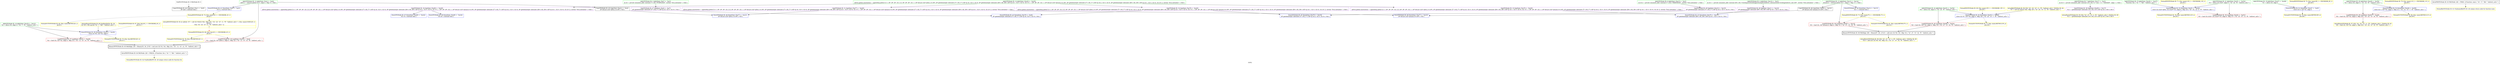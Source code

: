 digraph "SVFG" {
	label="SVFG";

	Node0x558d7913f040 [shape=record,color=grey,label="{NullPtrVFGNode ID: 0 PAGNode ID: 0\n}"];
	Node0x558d7913f040 -> Node0x558d79159e10[style=solid];
	Node0x558d79157a20 [shape=record,color=green,label="{AddrVFGNode ID: 2 AddrStmt: [Var7 \<-- Var3]  \n @.str = private unnamed_addr constant [7 x i8] c\"PURPLE\\00\", section \"llvm.metadata\" \{ Glob  \}}"];
	Node0x558d79157a20 -> Node0x558d7915a260[style=solid];
	Node0x558d791580d0 [shape=record,color=green,label="{AddrVFGNode ID: 4 AddrStmt: [Var10 \<-- Var3]  \n @.str.1 = private unnamed_addr constant [80 x i8] c\"/workspaces/build/apps/examples/indirect_call/annotated-working/indirect_call.c\\00\", section \"llvm.metadata\" \{ Glob  \}}"];
	Node0x558d791580d0 -> Node0x558d7915a3d0[style=solid];
	Node0x558d791582c0 [shape=record,color=green,label="{AddrVFGNode ID: 6 AddrStmt: [Var15 \<-- Var3]  \n @.str.2 = private unnamed_addr constant [7 x i8] c\"ORANGE\\00\", section \"llvm.metadata\" \{ Glob  \}}"];
	Node0x558d791582c0 -> Node0x558d7915a540[style=solid];
	Node0x558d791583f0 [shape=record,color=green,label="{AddrVFGNode ID: 7 AddrStmt: [Var17 \<-- Var3]  \n @.str.3 = private unnamed_addr constant [18 x i8] c\"a * mul + b = %d\\0A\\00\", align 1 \{ Glob  \}}"];
	Node0x558d791583f0 -> Node0x558d7915a6b0[style=solid];
	Node0x558d79158b20 [shape=record,color=green,label="{AddrVFGNode ID: 12 AddrStmt: [Var4 \<-- Var6]  \n @foo.a = internal global i32 5, align 4, !dbg !0 \{ Glob  \}}"];
	Node0x558d79158b20 -> Node0x558d79159f80[style=solid];
	Node0x558d79158b20 -> Node0x558d7915ade0[style=solid];
	Node0x558d79158b20 -> Node0x558d7915b680[style=solid];
	Node0x558d79158c90 [shape=record,color=green,label="{AddrVFGNode ID: 13 AddrStmt: [Var12 \<-- Var14]  \n @main.b = internal global i32 1, align 4, !dbg !11 \{ Glob  \}}"];
	Node0x558d79158c90 -> Node0x558d7915a0f0[style=solid];
	Node0x558d79158c90 -> Node0x558d7915af50[style=solid];
	Node0x558d79158c90 -> Node0x558d7915bc20[style=solid];
	Node0x558d79158e00 [shape=record,color=green,label="{AddrVFGNode ID: 14 AddrStmt: [Var20 \<-- Var25]  \n @llvm.global.annotations = appending global [2 x \{ i8*, i8*, i8*, i32 \}] [\{ i8*, i8*, i8*, i32 \} \{ i8* bitcast (i32* @foo.a to i8*), i8* getelementptr inbounds ([7 x i8], [7 x i8]* @.str, i32 0, i32 0), i8* getelementptr inbounds ([80 x i8], [80 x i8]* @.str.1, i32 0, i32 0), i32 10 \}, \{ i8*, i8*, i8*, i32 \} \{ i8* bitcast (i32* @main.b to i8*), i8* getelementptr inbounds ([7 x i8], [7 x i8]* @.str.2, i32 0, i32 0), i8* getelementptr inbounds ([80 x i8], [80 x i8]* @.str.1, i32 0, i32 0), i32 20 \}], section \"llvm.metadata\" \{ Glob  \}}"];
	Node0x558d79158e00 -> Node0x558d7915a820[style=solid];
	Node0x558d79158e00 -> Node0x558d7915a990[style=solid];
	Node0x558d79158e00 -> Node0x558d7915ab00[style=solid];
	Node0x558d79158e00 -> Node0x558d7915ac70[style=solid];
	Node0x558d79159060 [shape=record,color=green,label="{AddrVFGNode ID: 15 AddrStmt: [Var26 \<-- Var27]  \nFunction: foo \{ \"ln\": 7, \"file\": \"indirect_call.c\" \}}"];
	Node0x558d79159060 -> Node0x558d7915c760[style=solid];
	Node0x558d791591d0 [shape=record,color=green,label="{AddrVFGNode ID: 16 AddrStmt: [Var30 \<-- Var31]  \n   %2 = alloca i32, align 4 \{ \"ln\": 7, \"fl\": \"indirect_call.c\" \}}"];
	Node0x558d791591d0 -> Node0x558d7915b0c0[style=solid];
	Node0x558d791591d0 -> Node0x558d7915c3a0[style=solid];
	Node0x558d79159680 [shape=record,color=green,label="{AddrVFGNode ID: 19 AddrStmt: [Var47 \<-- Var48]  \n   %1 = alloca i32, align 4 }"];
	Node0x558d79159680 -> Node0x558d7915c4e0[style=solid];
	Node0x558d79159850 [shape=record,color=green,label="{AddrVFGNode ID: 20 AddrStmt: [Var49 \<-- Var50]  \n   %2 = alloca i32, align 4 \{ \"ln\": 23, \"fl\": \"indirect_call.c\" \}}"];
	Node0x558d79159850 -> Node0x558d7915b230[style=solid];
	Node0x558d79159850 -> Node0x558d7915c620[style=solid];
	Node0x558d791599c0 [shape=record,color=green,label="{AddrVFGNode ID: 21 AddrStmt: [Var51 \<-- Var52]  \n   %3 = alloca i32 (i32)*, align 8 \{ \"ln\": 24, \"fl\": \"indirect_call.c\" \}}"];
	Node0x558d791599c0 -> Node0x558d7915b3a0[style=solid];
	Node0x558d791599c0 -> Node0x558d7915c760[style=solid];
	Node0x558d79159b30 [shape=record,color=green,label="{AddrVFGNode ID: 22 AddrStmt: [Var53 \<-- Var54]  \n   %4 = alloca i32, align 4 \{ \"ln\": 25, \"fl\": \"indirect_call.c\" \}}"];
	Node0x558d79159b30 -> Node0x558d7915b510[style=solid];
	Node0x558d79159b30 -> Node0x558d7915c8a0[style=solid];
	Node0x558d79159e10 [shape=record,color=black,label="{CopyVFGNode ID: 24 CopyStmt: [Var1 \<-- Var0]  \n i8* null \{ constant data \}}"];
	Node0x558d79159f80 [shape=record,color=black,label="{CopyVFGNode ID: 25 CopyStmt: [Var21 \<-- Var4]  \n i8* bitcast (i32* @foo.a to i8*) \{ N/A \}}"];
	Node0x558d79159f80 -> Node0x558d7915bea0[style=solid];
	Node0x558d7915a0f0 [shape=record,color=black,label="{CopyVFGNode ID: 26 CopyStmt: [Var23 \<-- Var12]  \n i8* bitcast (i32* @main.b to i8*) \{ N/A \}}"];
	Node0x558d7915a0f0 -> Node0x558d7915c120[style=solid];
	Node0x558d7915a260 [shape=record,color=purple,label="{GepVFGNode ID: 27 GepStmt: [Var8 \<-- Var7]  \n i8* getelementptr inbounds ([7 x i8], [7 x i8]* @.str, i32 0, i32 0) \{ N/A \}}"];
	Node0x558d7915a260 -> Node0x558d7915b9a0[style=solid];
	Node0x558d7915a3d0 [shape=record,color=purple,label="{GepVFGNode ID: 28 GepStmt: [Var11 \<-- Var10]  \n i8* getelementptr inbounds ([80 x i8], [80 x i8]* @.str.1, i32 0, i32 0) \{ N/A \}}"];
	Node0x558d7915a3d0 -> Node0x558d7915bae0[style=solid];
	Node0x558d7915a540 [shape=record,color=purple,label="{GepVFGNode ID: 29 GepStmt: [Var16 \<-- Var15]  \n i8* getelementptr inbounds ([7 x i8], [7 x i8]* @.str.2, i32 0, i32 0) \{ N/A \}}"];
	Node0x558d7915a540 -> Node0x558d7915bd60[style=solid];
	Node0x558d7915a6b0 [shape=record,color=purple,label="{GepVFGNode ID: 30 GepStmt: [Var69 \<-- Var17]  \n   %11 = getelementptr inbounds [18 x i8], [18 x i8]* @.str.3, i64 0, i64 0 }"];
	Node0x558d7915a6b0 -> Node0x558d7915c9e0[style=solid];
	Node0x558d7915a820 [shape=record,color=purple,label="{GepVFGNode ID: 31 GepStmt: [Var77 \<-- Var20]  \n @llvm.global.annotations = appending global [2 x \{ i8*, i8*, i8*, i32 \}] [\{ i8*, i8*, i8*, i32 \} \{ i8* bitcast (i32* @foo.a to i8*), i8* getelementptr inbounds ([7 x i8], [7 x i8]* @.str, i32 0, i32 0), i8* getelementptr inbounds ([80 x i8], [80 x i8]* @.str.1, i32 0, i32 0), i32 10 \}, \{ i8*, i8*, i8*, i32 \} \{ i8* bitcast (i32* @main.b to i8*), i8* getelementptr inbounds ([7 x i8], [7 x i8]* @.str.2, i32 0, i32 0), i8* getelementptr inbounds ([80 x i8], [80 x i8]* @.str.1, i32 0, i32 0), i32 20 \}], section \"llvm.metadata\" \{ Glob  \}}"];
	Node0x558d7915a820 -> Node0x558d7915bea0[style=solid];
	Node0x558d7915a820 -> Node0x558d7915c120[style=solid];
	Node0x558d7915a990 [shape=record,color=purple,label="{GepVFGNode ID: 32 GepStmt: [Var78 \<-- Var20]  \n @llvm.global.annotations = appending global [2 x \{ i8*, i8*, i8*, i32 \}] [\{ i8*, i8*, i8*, i32 \} \{ i8* bitcast (i32* @foo.a to i8*), i8* getelementptr inbounds ([7 x i8], [7 x i8]* @.str, i32 0, i32 0), i8* getelementptr inbounds ([80 x i8], [80 x i8]* @.str.1, i32 0, i32 0), i32 10 \}, \{ i8*, i8*, i8*, i32 \} \{ i8* bitcast (i32* @main.b to i8*), i8* getelementptr inbounds ([7 x i8], [7 x i8]* @.str.2, i32 0, i32 0), i8* getelementptr inbounds ([80 x i8], [80 x i8]* @.str.1, i32 0, i32 0), i32 20 \}], section \"llvm.metadata\" \{ Glob  \}}"];
	Node0x558d7915a990 -> Node0x558d7915b9a0[style=solid];
	Node0x558d7915a990 -> Node0x558d7915bd60[style=solid];
	Node0x558d7915ab00 [shape=record,color=purple,label="{GepVFGNode ID: 33 GepStmt: [Var79 \<-- Var20]  \n @llvm.global.annotations = appending global [2 x \{ i8*, i8*, i8*, i32 \}] [\{ i8*, i8*, i8*, i32 \} \{ i8* bitcast (i32* @foo.a to i8*), i8* getelementptr inbounds ([7 x i8], [7 x i8]* @.str, i32 0, i32 0), i8* getelementptr inbounds ([80 x i8], [80 x i8]* @.str.1, i32 0, i32 0), i32 10 \}, \{ i8*, i8*, i8*, i32 \} \{ i8* bitcast (i32* @main.b to i8*), i8* getelementptr inbounds ([7 x i8], [7 x i8]* @.str.2, i32 0, i32 0), i8* getelementptr inbounds ([80 x i8], [80 x i8]* @.str.1, i32 0, i32 0), i32 20 \}], section \"llvm.metadata\" \{ Glob  \}}"];
	Node0x558d7915ab00 -> Node0x558d7915bae0[style=solid];
	Node0x558d7915ac70 [shape=record,color=purple,label="{GepVFGNode ID: 34 GepStmt: [Var80 \<-- Var20]  \n @llvm.global.annotations = appending global [2 x \{ i8*, i8*, i8*, i32 \}] [\{ i8*, i8*, i8*, i32 \} \{ i8* bitcast (i32* @foo.a to i8*), i8* getelementptr inbounds ([7 x i8], [7 x i8]* @.str, i32 0, i32 0), i8* getelementptr inbounds ([80 x i8], [80 x i8]* @.str.1, i32 0, i32 0), i32 10 \}, \{ i8*, i8*, i8*, i32 \} \{ i8* bitcast (i32* @main.b to i8*), i8* getelementptr inbounds ([7 x i8], [7 x i8]* @.str.2, i32 0, i32 0), i8* getelementptr inbounds ([80 x i8], [80 x i8]* @.str.1, i32 0, i32 0), i32 20 \}], section \"llvm.metadata\" \{ Glob  \}}"];
	Node0x558d7915ac70 -> Node0x558d7915bfe0[style=solid];
	Node0x558d7915ac70 -> Node0x558d7915c260[style=solid];
	Node0x558d7915ade0 [shape=record,color=red,label="{LoadVFGNode ID: 35 LoadStmt: [Var34 \<-- Var4]  \n   %3 = load i32, i32* @foo.a, align 4, !dbg !22 \{ \"ln\": 13, \"cl\": 10, \"fl\": \"indirect_call.c\" \}}"];
	Node0x558d7915ade0 -> Node0x558d7915ddd0[style=solid];
	Node0x558d7915af50 [shape=record,color=red,label="{LoadVFGNode ID: 36 LoadStmt: [Var67 \<-- Var12]  \n   %9 = load i32, i32* @main.b, align 4, !dbg !31 \{ \"ln\": 27, \"cl\": 36, \"fl\": \"indirect_call.c\" \}}"];
	Node0x558d7915af50 -> Node0x558d7915e0c0[style=solid];
	Node0x558d7915b0c0 [shape=record,color=red,label="{LoadVFGNode ID: 37 LoadStmt: [Var35 \<-- Var30]  \n   %4 = load i32, i32* %2, align 4, !dbg !23 \{ \"ln\": 13, \"cl\": 14, \"fl\": \"indirect_call.c\" \}}"];
	Node0x558d7915b0c0 -> Node0x558d7915ddd0[style=solid];
	Node0x558d7915b230 [shape=record,color=red,label="{LoadVFGNode ID: 38 LoadStmt: [Var63 \<-- Var49]  \n   %6 = load i32, i32* %2, align 4, !dbg !28 \{ \"ln\": 25, \"cl\": 16, \"fl\": \"indirect_call.c\" \}}"];
	Node0x558d7915b230 -> Node0x558d7915cc80[style=solid];
	Node0x558d7915b3a0 [shape=record,color=red,label="{LoadVFGNode ID: 39 LoadStmt: [Var62 \<-- Var51]  \n   %5 = load i32 (i32)*, i32 (i32)** %3, align 8, !dbg !27 \{ \"ln\": 25, \"cl\": 13, \"fl\": \"indirect_call.c\" \}}"];
	Node0x558d7915b510 [shape=record,color=red,label="{LoadVFGNode ID: 40 LoadStmt: [Var66 \<-- Var53]  \n   %8 = load i32, i32* %4, align 4, !dbg !30 \{ \"ln\": 27, \"cl\": 32, \"fl\": \"indirect_call.c\" \}}"];
	Node0x558d7915b510 -> Node0x558d7915e0c0[style=solid];
	Node0x558d7915b680 [shape=record,color=blue,label="{StoreVFGNode ID: 41 StoreStmt: [Var4 \<-- Var5]  \n i32 5 \{ constant data \}}"];
	Node0x558d7915b680 -> Node0x558d79161360[style=dashed];
	Node0x558d7915b9a0 [shape=record,color=blue,label="{StoreVFGNode ID: 42 StoreStmt: [Var78 \<-- Var8]  \n i8* getelementptr inbounds ([7 x i8], [7 x i8]* @.str, i32 0, i32 0) \{ N/A \}}"];
	Node0x558d7915bae0 [shape=record,color=blue,label="{StoreVFGNode ID: 43 StoreStmt: [Var79 \<-- Var11]  \n i8* getelementptr inbounds ([80 x i8], [80 x i8]* @.str.1, i32 0, i32 0) \{ N/A \}}"];
	Node0x558d7915bc20 [shape=record,color=blue,label="{StoreVFGNode ID: 44 StoreStmt: [Var12 \<-- Var13]  \n i32 1 \{ constant data \}}"];
	Node0x558d7915bc20 -> Node0x558d791611c0[style=dashed];
	Node0x558d7915bd60 [shape=record,color=blue,label="{StoreVFGNode ID: 45 StoreStmt: [Var78 \<-- Var16]  \n i8* getelementptr inbounds ([7 x i8], [7 x i8]* @.str.2, i32 0, i32 0) \{ N/A \}}"];
	Node0x558d7915bea0 [shape=record,color=blue,label="{StoreVFGNode ID: 46 StoreStmt: [Var77 \<-- Var21]  \n i8* bitcast (i32* @foo.a to i8*) \{ N/A \}}"];
	Node0x558d7915bfe0 [shape=record,color=blue,label="{StoreVFGNode ID: 47 StoreStmt: [Var80 \<-- Var22]  \n i32 10 \{ constant data \}}"];
	Node0x558d7915c120 [shape=record,color=blue,label="{StoreVFGNode ID: 48 StoreStmt: [Var77 \<-- Var23]  \n i8* bitcast (i32* @main.b to i8*) \{ N/A \}}"];
	Node0x558d7915c260 [shape=record,color=blue,label="{StoreVFGNode ID: 49 StoreStmt: [Var80 \<-- Var24]  \n i32 20 \{ constant data \}}"];
	Node0x558d7915c3a0 [shape=record,color=blue,label="{StoreVFGNode ID: 50 StoreStmt: [Var30 \<-- Var29]  \n   store i32 %0, i32* %2, align 4 }"];
	Node0x558d7915c3a0 -> Node0x558d7915b0c0[style=dashed];
	Node0x558d7915c3a0 -> Node0x558d79161500[style=dashed];
	Node0x558d7915c4e0 [shape=record,color=blue,label="{StoreVFGNode ID: 51 StoreStmt: [Var47 \<-- Var9]  \n   store i32 0, i32* %1, align 4 }"];
	Node0x558d7915c4e0 -> Node0x558d79161c10[style=dashed];
	Node0x558d7915c620 [shape=record,color=blue,label="{StoreVFGNode ID: 52 StoreStmt: [Var49 \<-- Var58]  \n   store i32 3, i32* %2, align 4, !dbg !21 \{ \"ln\": 23, \"cl\": 7, \"fl\": \"indirect_call.c\" \}}"];
	Node0x558d7915c620 -> Node0x558d7915b230[style=dashed];
	Node0x558d7915c620 -> Node0x558d79161f60[style=dashed];
	Node0x558d7915c760 [shape=record,color=blue,label="{StoreVFGNode ID: 53 StoreStmt: [Var51 \<-- Var26]  \n   store i32 (i32)* @foo, i32 (i32)** %3, align 8, !dbg !24 \{ \"ln\": 24, \"cl\": 9, \"fl\": \"indirect_call.c\" \}}"];
	Node0x558d7915c760 -> Node0x558d7915b3a0[style=dashed];
	Node0x558d7915c760 -> Node0x558d79161aa0[style=dashed];
	Node0x558d7915c8a0 [shape=record,color=blue,label="{StoreVFGNode ID: 54 StoreStmt: [Var53 \<-- Var64]  \n   store i32 %7, i32* %4, align 4, !dbg !26 \{ \"ln\": 25, \"cl\": 7, \"fl\": \"indirect_call.c\" \}}"];
	Node0x558d7915c8a0 -> Node0x558d7915b510[style=dashed];
	Node0x558d7915c8a0 -> Node0x558d791618c0[style=dashed];
	Node0x558d7915c9e0 [shape=record,color=yellow,penwidth=2,label="{ActualParmVFGNode ID: 55 CS[\{ \"ln\": 27, \"cl\": 3, \"fl\": \"indirect_call.c\" \}]ValVar ID: 69\n   %11 = getelementptr inbounds [18 x i8], [18 x i8]* @.str.3, i64 0, i64 0 }"];
	Node0x558d7915cb30 [shape=record,color=yellow,penwidth=2,label="{ActualParmVFGNode ID: 56 CS[\{ \"ln\": 27, \"cl\": 3, \"fl\": \"indirect_call.c\" \}]ValVar ID: 68\n   %10 = add nsw i32 %8, %9, !dbg !32 \{ \"ln\": 27, \"cl\": 34, \"fl\": \"indirect_call.c\" \}}"];
	Node0x558d7915cc80 [shape=record,color=yellow,penwidth=2,label="{ActualParmVFGNode ID: 57 CS[\{ \"ln\": 25, \"cl\": 11, \"fl\": \"indirect_call.c\" \}]ValVar ID: 63\n   %6 = load i32, i32* %2, align 4, !dbg !28 \{ \"ln\": 25, \"cl\": 16, \"fl\": \"indirect_call.c\" \}}"];
	Node0x558d7915cfc0 [shape=record,color=yellow,penwidth=2,label="{ActualRetVFGNode ID: 59 CS[\{ \"ln\": 25, \"cl\": 11, \"fl\": \"indirect_call.c\" \}]ValVar ID: 64\n   %7 = call i32 %5(i32 %6), !dbg !29 \{ \"ln\": 25, \"cl\": 11, \"fl\": \"indirect_call.c\" \}}"];
	Node0x558d7915cfc0 -> Node0x558d7915c8a0[style=solid];
	Node0x558d7915d140 [shape=record,color=yellow,penwidth=2,label="{FormalParmVFGNode ID: 60 Fun[foo]ValVar ID: 29\n i32 %0 \{ 0th arg foo \"ln\": 7, \"file\": \"indirect_call.c\" \}}"];
	Node0x558d7915d140 -> Node0x558d7915c3a0[style=solid];
	Node0x558d7915d360 [shape=record,color=yellow,penwidth=2,label="{FormalRetVFGNode ID: 61 Fun[main]RetPN ID: 46 unique return node for function main}"];
	Node0x558d7915d550 [shape=record,color=yellow,penwidth=2,label="{FormalRetVFGNode ID: 62 Fun[foo]RetPN ID: 28 unique return node for function foo}"];
	Node0x558d7915d6d0 [shape=record,color=black,label="{IntraPHIVFGNode ID: 63 PAGNode: [46 = PHI(9, )]   Function: main \{ \"ln\": 17, \"file\": \"indirect_call.c\" \}}"];
	Node0x558d7915d6d0 -> Node0x558d7915d360[style=solid];
	Node0x558d7915da60 [shape=record,color=black,label="{IntraPHIVFGNode ID: 64 PAGNode: [28 = PHI(36, )]   Function: foo \{ \"ln\": 7, \"file\": \"indirect_call.c\" \}}"];
	Node0x558d7915da60 -> Node0x558d7915d550[style=solid];
	Node0x558d7915ddd0 [shape=record,color=black,penwidth=2,label="{BinaryOPVFGNode ID: 65 PAGEdge: [36 = Binary(35, 34, )]      %5 = mul nsw i32 %3, %4, !dbg !24 \{ \"ln\": 13, \"cl\": 12, \"fl\": \"indirect_call.c\" \}}"];
	Node0x558d7915ddd0 -> Node0x558d7915da60[style=solid];
	Node0x558d7915e0c0 [shape=record,color=black,penwidth=2,label="{BinaryOPVFGNode ID: 66 PAGEdge: [68 = Binary(67, 66, )]      %10 = add nsw i32 %8, %9, !dbg !32 \{ \"ln\": 27, \"cl\": 34, \"fl\": \"indirect_call.c\" \}}"];
	Node0x558d7915e0c0 -> Node0x558d7915cb30[style=solid];
	Node0x558d79160720 [shape=record,color=yellow,penwidth=2,label="{FormalINSVFGNode ID: 67 \{fun: foo\}4V_1 = ENCHI(MR_4V_1)\npts\{31 \}\n}"];
	Node0x558d79160720 -> Node0x558d7915c3a0[style=dashed];
	Node0x558d79160930 [shape=record,color=yellow,penwidth=2,label="{FormalINSVFGNode ID: 68 \{fun: foo\}2V_1 = ENCHI(MR_2V_1)\npts\{6 \}\n}"];
	Node0x558d79160930 -> Node0x558d7915ade0[style=dashed];
	Node0x558d79160930 -> Node0x558d79161750[style=dashed];
	Node0x558d79160ad0 [shape=record,color=yellow,penwidth=2,label="{FormalINSVFGNode ID: 69 \{fun: main\}15V_1 = ENCHI(MR_15V_1)\npts\{54 \}\n}"];
	Node0x558d79160ad0 -> Node0x558d7915c8a0[style=dashed];
	Node0x558d79160ce0 [shape=record,color=yellow,penwidth=2,label="{FormalINSVFGNode ID: 70 \{fun: main\}11V_1 = ENCHI(MR_11V_1)\npts\{50 \}\n}"];
	Node0x558d79160ce0 -> Node0x558d7915c620[style=dashed];
	Node0x558d79160e80 [shape=record,color=yellow,penwidth=2,label="{FormalINSVFGNode ID: 71 \{fun: main\}13V_1 = ENCHI(MR_13V_1)\npts\{52 \}\n}"];
	Node0x558d79160e80 -> Node0x558d7915c760[style=dashed];
	Node0x558d79161020 [shape=record,color=yellow,penwidth=2,label="{FormalINSVFGNode ID: 72 \{fun: main\}9V_1 = ENCHI(MR_9V_1)\npts\{48 \}\n}"];
	Node0x558d79161020 -> Node0x558d7915c4e0[style=dashed];
	Node0x558d791611c0 [shape=record,color=yellow,penwidth=2,label="{FormalINSVFGNode ID: 73 \{fun: main\}7V_1 = ENCHI(MR_7V_1)\npts\{14 \}\n}"];
	Node0x558d791611c0 -> Node0x558d7915af50[style=dashed];
	Node0x558d791611c0 -> Node0x558d791620d0[style=dashed];
	Node0x558d79161360 [shape=record,color=yellow,penwidth=2,label="{FormalINSVFGNode ID: 74 \{fun: main\}2V_1 = ENCHI(MR_2V_1)\npts\{6 \}\n}"];
	Node0x558d79161360 -> Node0x558d79162240[style=dashed];
	Node0x558d79161360 -> Node0x558d791623b0[style=dashed];
	Node0x558d79161500 [shape=record,color=yellow,penwidth=2,label="{FormalOUTSVFGNode ID: 75 \{fun: foo\}RETMU(4V_2)\npts\{31 \}\n}"];
	Node0x558d79161750 [shape=record,color=yellow,penwidth=2,label="{FormalOUTSVFGNode ID: 76 \{fun: foo\}RETMU(2V_1)\npts\{6 \}\n}"];
	Node0x558d791618c0 [shape=record,color=yellow,penwidth=2,label="{FormalOUTSVFGNode ID: 77 \{fun: main\}RETMU(15V_2)\npts\{54 \}\n}"];
	Node0x558d79161aa0 [shape=record,color=yellow,penwidth=2,label="{FormalOUTSVFGNode ID: 78 \{fun: main\}RETMU(13V_2)\npts\{52 \}\n}"];
	Node0x558d79161c10 [shape=record,color=yellow,penwidth=2,label="{FormalOUTSVFGNode ID: 79 \{fun: main\}RETMU(9V_2)\npts\{48 \}\n}"];
	Node0x558d79161f60 [shape=record,color=yellow,penwidth=2,label="{FormalOUTSVFGNode ID: 80 \{fun: main\}RETMU(11V_2)\npts\{50 \}\n}"];
	Node0x558d791620d0 [shape=record,color=yellow,penwidth=2,label="{FormalOUTSVFGNode ID: 81 \{fun: main\}RETMU(7V_1)\npts\{14 \}\n}"];
	Node0x558d79162240 [shape=record,color=yellow,penwidth=2,label="{FormalOUTSVFGNode ID: 82 \{fun: main\}RETMU(2V_1)\npts\{6 \}\n}"];
	Node0x558d791623b0 [shape=record,color=yellow,penwidth=2,label="{ActualINSVFGNode ID: 83 at callsite:    %7 = call i32 %5(i32 %6), !dbg !29 \{ \"ln\": 25, \"cl\": 11, \"fl\": \"indirect_call.c\" \} \{fun: main\}CSMU(2V_1)\npts\{6 \}\nCS[\{ \"ln\": 25, \"cl\": 11, \"fl\": \"indirect_call.c\" \}]|{<s0>2}}"];
	Node0x558d791623b0:s0 -> Node0x558d79160930[style=dashed,color=red];
}

